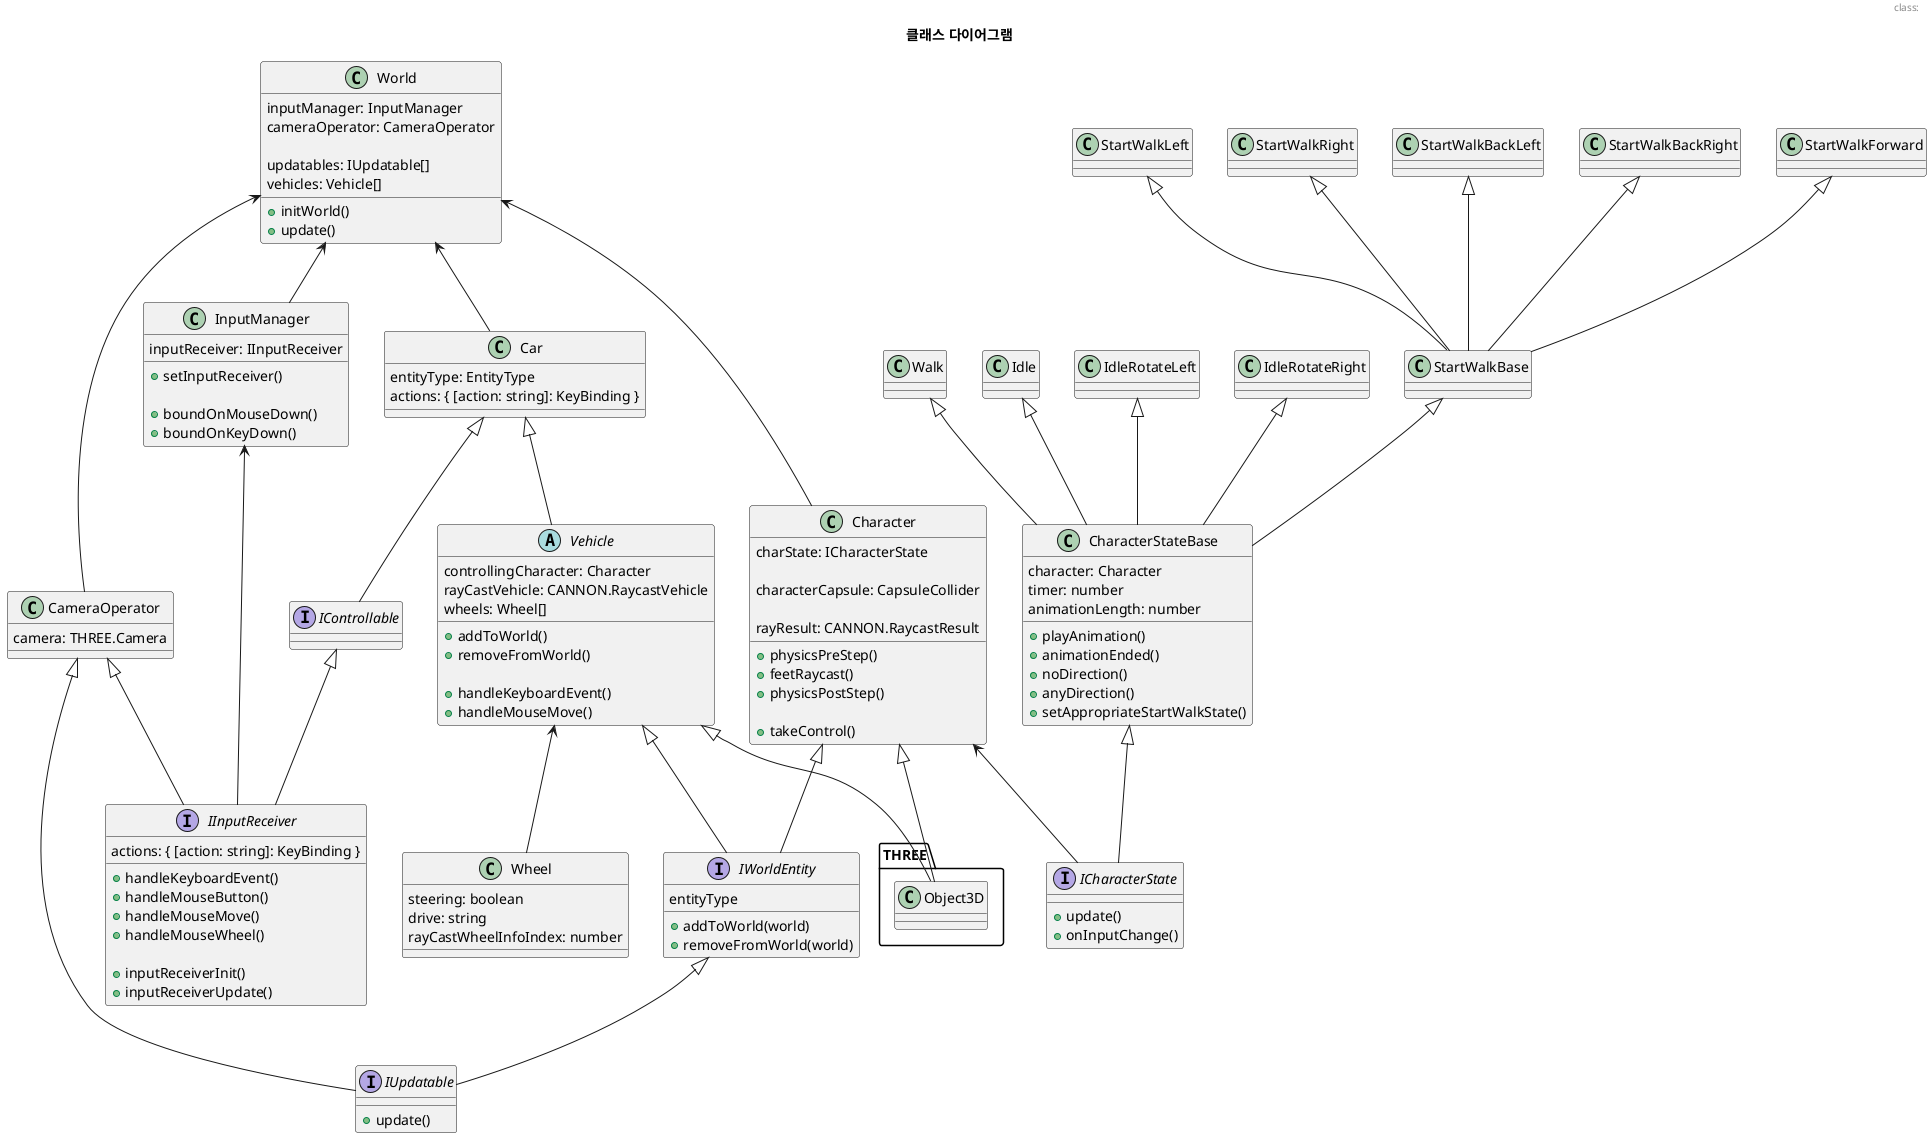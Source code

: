 @startuml class-diagram
!define COMMENT(x) <color:grey>x</color>
 
scale 1
title 클래스 다이어그램

header
class: 
endheader

class World {
  inputManager: InputManager
  cameraOperator: CameraOperator

  updatables: IUpdatable[]
  vehicles: Vehicle[]

  +initWorld()
  +update()
}

interface IInputReceiver {
  actions: { [action: string]: KeyBinding }

  +handleKeyboardEvent()
  +handleMouseButton()
  +handleMouseMove()
  +handleMouseWheel()

  +inputReceiverInit()
  +inputReceiverUpdate()
}

interface IUpdatable {
  +update()
}

interface IWorldEntity {
  entityType

  +addToWorld(world)
  +removeFromWorld(world)
}

class InputManager {
  inputReceiver: IInputReceiver

  +setInputReceiver()

  +boundOnMouseDown()
  +boundOnKeyDown()  
}

class CameraOperator {
  camera: THREE.Camera
}

class Character {
  charState: ICharacterState

  characterCapsule: CapsuleCollider

  ''' Raycast '''
  rayResult: CANNON.RaycastResult  

  +physicsPreStep()
  +feetRaycast()
  +physicsPostStep()

  +takeControl()
}

'''
''' Character State & Animation
'''
interface ICharacterState {
  +update()
  +onInputChange()
}

class CharacterStateBase {
  character: Character
  timer: number
  animationLength: number

  +playAnimation()
  +animationEnded()
  +noDirection()
  +anyDirection()
  +setAppropriateStartWalkState()
}

'''
''' Vehicle
'''
interface IControllable {

}

class Car {
  entityType: EntityType
  actions: { [action: string]: KeyBinding }
}

abstract class Vehicle {
  controllingCharacter: Character
  rayCastVehicle: CANNON.RaycastVehicle
  wheels: Wheel[]

  +addToWorld()
  +removeFromWorld()

  +handleKeyboardEvent()
  +handleMouseMove()
}

class Wheel {
  steering: boolean
  drive: string
  rayCastWheelInfoIndex: number
}


IWorldEntity <|-- IUpdatable
Character <|-- THREE.Object3D
Character <|-- IWorldEntity

World <-- Character
World <-- CameraOperator
World <-- InputManager
World <-- Car

InputManager <-- IInputReceiver

CameraOperator <|-- IInputReceiver
CameraOperator <|-- IUpdatable

''' Character State '''
CharacterStateBase <|-- ICharacterState
Idle <|-- CharacterStateBase
IdleRotateLeft <|-- CharacterStateBase
IdleRotateRight <|-- CharacterStateBase
StartWalkBase <|-- CharacterStateBase
StartWalkForward <|-- StartWalkBase
StartWalkLeft <|-- StartWalkBase
StartWalkRight <|-- StartWalkBase
StartWalkBackLeft <|-- StartWalkBase
StartWalkBackRight <|-- StartWalkBase
Walk <|-- CharacterStateBase

Character <-- ICharacterState

''' Vehicle '''
IControllable <|-- IInputReceiver

Vehicle <|-- THREE.Object3D
Vehicle <|-- IWorldEntity
Vehicle <-- Wheel

Car <|-- Vehicle
Car <|-- IControllable







' class SamplePage {
'   COMMENT(실제 사용자가 작성하는 테스트 페이지)
'   COMMENT(JSON값을 파싱후 AvatarWrapper 생성)
' }

' class AvatarTeature {  
'   -movespeed: number
'   -useGLTF
'   +moveLeft(delta)
'   +moveRight(delta)
'   +moveForward(delta)
'   +moveBack(delta)
' }

' class AvatarExample {  
'   -movespeed: number
'   -path: string
'   -useGLTF(path)
'   +moveLeft(delta)
'   +moveRight(delta)
'   +moveForward(delta)
'   +moveBack(delta)
' }

' class SpaceExample {    
'   -path: string
'   -isDoorOpen: boolean
'   -useGLTF(path)
'   +openDoor()
'   +closeDoor()  
' }

' class AvatarWrapper {
'   -keyinfos: MobxValue
'   -useFrame
' }

' class SpaceWrapper {
'   -keyinfos: MobxValue
'   -useFrame
' }

' interface IAvatarFunction {
'   +moveLeft(delta)
'   +moveRight(delta)
'   +moveForward(delta)
'   +moveBack(delta)
' }

' interface ISpaceFunction {
'   +openDoor()
'   +closeDoor()  
' }

' class KeyboardControls {
'   -KeyInputItem(target)
' }

' class KeyinfoStore {
'   -keyinfos: observable
'   +setKeyState(target, press)
' }

' object MetaComponentJSON {
'   id
'   name
'   path
'   ...
'   transform
'   keyinput
'   interaction
'   ...
' }

' SamplePage <-- MetaComponentJSON
' SamplePage <-- AvatarWrapper
' SamplePage <-- SpaceWrapper
' AvatarWrapper *-- AvatarExample
' SpaceWrapper *-- SpaceExample
' AvatarTeature <|-- IAvatarFunction
' AvatarExample <|-- IAvatarFunction
' SpaceExample <|-- ISpaceFunction
' AvatarWrapper <-- KeyinfoStore: AvatarWrapper, SpaceWrapper에서\n keyinfos를 통해 Key값의\n변화를 감지한다.
' SpaceWrapper <-- KeyinfoStore
' KeyinfoStore <-- KeyboardControls: a, ArrowLeft 키 등을 누르면 \n전역 KeyinfoStore 값이 바뀐다.

' note top of AvatarTeature: 유저가 만드는 Avatar별로\nComponent가 생성될 때 가정
' note top of AvatarExample: 하나의 공통 AvatarComponent가\n생성될 때 가정
 
@enduml